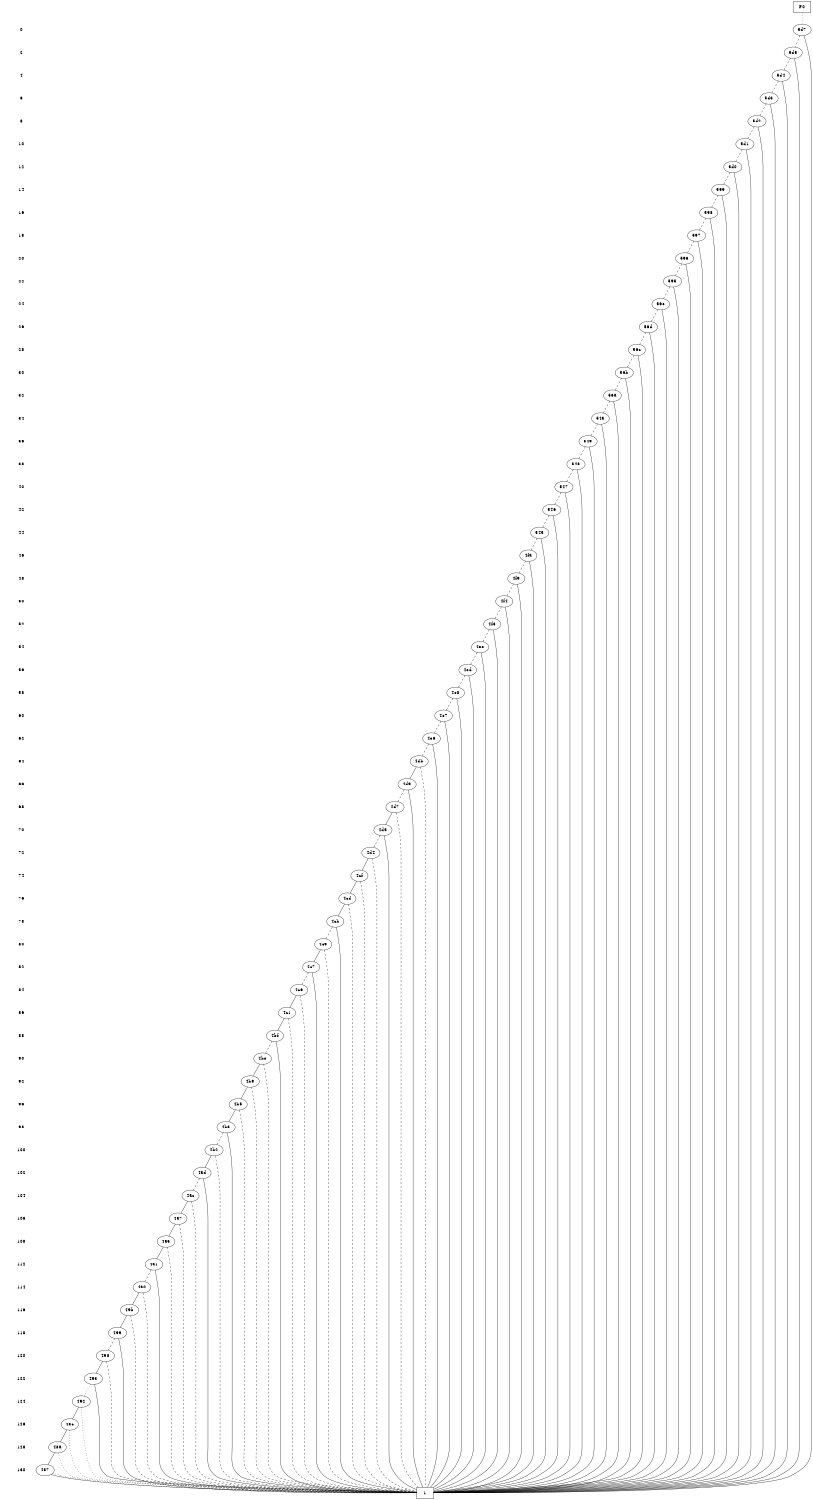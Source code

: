 digraph "DD" {
size = "7.5,10"
center = true;
edge [dir = none];
{ node [shape = plaintext];
  edge [style = invis];
  "CONST NODES" [style = invis];
" 0 " -> " 2 " -> " 4 " -> " 6 " -> " 8 " -> " 10 " -> " 12 " -> " 14 " -> " 16 " -> " 18 " -> " 20 " -> " 22 " -> " 24 " -> " 26 " -> " 28 " -> " 30 " -> " 32 " -> " 34 " -> " 36 " -> " 38 " -> " 40 " -> " 42 " -> " 44 " -> " 46 " -> " 48 " -> " 50 " -> " 52 " -> " 54 " -> " 56 " -> " 58 " -> " 60 " -> " 62 " -> " 64 " -> " 66 " -> " 68 " -> " 70 " -> " 72 " -> " 74 " -> " 76 " -> " 78 " -> " 80 " -> " 82 " -> " 84 " -> " 86 " -> " 88 " -> " 90 " -> " 92 " -> " 96 " -> " 98 " -> " 100 " -> " 102 " -> " 104 " -> " 106 " -> " 108 " -> " 112 " -> " 114 " -> " 116 " -> " 118 " -> " 120 " -> " 122 " -> " 124 " -> " 126 " -> " 128 " -> " 130 " -> "CONST NODES"; 
}
{ rank = same; node [shape = box]; edge [style = invis];
"F0"; }
{ rank = same; " 0 ";
"5d7";
}
{ rank = same; " 2 ";
"5d5";
}
{ rank = same; " 4 ";
"5d4";
}
{ rank = same; " 6 ";
"5d3";
}
{ rank = same; " 8 ";
"5d2";
}
{ rank = same; " 10 ";
"5d1";
}
{ rank = same; " 12 ";
"5d0";
}
{ rank = same; " 14 ";
"599";
}
{ rank = same; " 16 ";
"598";
}
{ rank = same; " 18 ";
"597";
}
{ rank = same; " 20 ";
"596";
}
{ rank = same; " 22 ";
"595";
}
{ rank = same; " 24 ";
"56e";
}
{ rank = same; " 26 ";
"56d";
}
{ rank = same; " 28 ";
"56c";
}
{ rank = same; " 30 ";
"56b";
}
{ rank = same; " 32 ";
"56a";
}
{ rank = same; " 34 ";
"54a";
}
{ rank = same; " 36 ";
"549";
}
{ rank = same; " 38 ";
"548";
}
{ rank = same; " 40 ";
"547";
}
{ rank = same; " 42 ";
"546";
}
{ rank = same; " 44 ";
"545";
}
{ rank = same; " 46 ";
"4fa";
}
{ rank = same; " 48 ";
"4f9";
}
{ rank = same; " 50 ";
"4f4";
}
{ rank = same; " 52 ";
"4f3";
}
{ rank = same; " 54 ";
"4ee";
}
{ rank = same; " 56 ";
"4ed";
}
{ rank = same; " 58 ";
"4e8";
}
{ rank = same; " 60 ";
"4e7";
}
{ rank = same; " 62 ";
"4e6";
}
{ rank = same; " 64 ";
"4db";
}
{ rank = same; " 66 ";
"4d9";
}
{ rank = same; " 68 ";
"4d7";
}
{ rank = same; " 70 ";
"4d5";
}
{ rank = same; " 72 ";
"4d4";
}
{ rank = same; " 74 ";
"4cf";
}
{ rank = same; " 76 ";
"4cd";
}
{ rank = same; " 78 ";
"4cb";
}
{ rank = same; " 80 ";
"4c9";
}
{ rank = same; " 82 ";
"4c7";
}
{ rank = same; " 84 ";
"4c6";
}
{ rank = same; " 86 ";
"4c1";
}
{ rank = same; " 88 ";
"4bf";
}
{ rank = same; " 90 ";
"4be";
}
{ rank = same; " 92 ";
"4b9";
}
{ rank = same; " 96 ";
"4b5";
}
{ rank = same; " 98 ";
"4b3";
}
{ rank = same; " 100 ";
"4b2";
}
{ rank = same; " 102 ";
"4ad";
}
{ rank = same; " 104 ";
"4ac";
}
{ rank = same; " 106 ";
"4a7";
}
{ rank = same; " 108 ";
"4a5";
}
{ rank = same; " 112 ";
"4a1";
}
{ rank = same; " 114 ";
"4a0";
}
{ rank = same; " 116 ";
"49b";
}
{ rank = same; " 118 ";
"499";
}
{ rank = same; " 120 ";
"498";
}
{ rank = same; " 122 ";
"493";
}
{ rank = same; " 124 ";
"492";
}
{ rank = same; " 126 ";
"48c";
}
{ rank = same; " 128 ";
"48a";
}
{ rank = same; " 130 ";
"487";
}
{ rank = same; "CONST NODES";
{ node [shape = box]; "401";
}
}
"F0" -> "5d7" [style = dotted];
"5d7" -> "401";
"5d7" -> "5d5" [style = dashed];
"5d5" -> "401";
"5d5" -> "5d4" [style = dashed];
"5d4" -> "401";
"5d4" -> "5d3" [style = dashed];
"5d3" -> "401";
"5d3" -> "5d2" [style = dashed];
"5d2" -> "401";
"5d2" -> "5d1" [style = dashed];
"5d1" -> "401";
"5d1" -> "5d0" [style = dashed];
"5d0" -> "401";
"5d0" -> "599" [style = dashed];
"599" -> "401";
"599" -> "598" [style = dashed];
"598" -> "401";
"598" -> "597" [style = dashed];
"597" -> "401";
"597" -> "596" [style = dashed];
"596" -> "401";
"596" -> "595" [style = dashed];
"595" -> "401";
"595" -> "56e" [style = dashed];
"56e" -> "401";
"56e" -> "56d" [style = dashed];
"56d" -> "401";
"56d" -> "56c" [style = dashed];
"56c" -> "401";
"56c" -> "56b" [style = dashed];
"56b" -> "401";
"56b" -> "56a" [style = dashed];
"56a" -> "401";
"56a" -> "54a" [style = dashed];
"54a" -> "401";
"54a" -> "549" [style = dashed];
"549" -> "401";
"549" -> "548" [style = dashed];
"548" -> "401";
"548" -> "547" [style = dashed];
"547" -> "401";
"547" -> "546" [style = dashed];
"546" -> "401";
"546" -> "545" [style = dashed];
"545" -> "401";
"545" -> "4fa" [style = dashed];
"4fa" -> "401";
"4fa" -> "4f9" [style = dashed];
"4f9" -> "401";
"4f9" -> "4f4" [style = dashed];
"4f4" -> "401";
"4f4" -> "4f3" [style = dashed];
"4f3" -> "401";
"4f3" -> "4ee" [style = dashed];
"4ee" -> "401";
"4ee" -> "4ed" [style = dashed];
"4ed" -> "401";
"4ed" -> "4e8" [style = dashed];
"4e8" -> "401";
"4e8" -> "4e7" [style = dashed];
"4e7" -> "401";
"4e7" -> "4e6" [style = dashed];
"4e6" -> "401";
"4e6" -> "4db" [style = dashed];
"4db" -> "4d9";
"4db" -> "401" [style = dashed];
"4d9" -> "401";
"4d9" -> "4d7" [style = dashed];
"4d7" -> "4d5";
"4d7" -> "401" [style = dashed];
"4d5" -> "401";
"4d5" -> "4d4" [style = dashed];
"4d4" -> "4cf";
"4d4" -> "401" [style = dashed];
"4cf" -> "4cd";
"4cf" -> "401" [style = dashed];
"4cd" -> "4cb";
"4cd" -> "401" [style = dashed];
"4cb" -> "401";
"4cb" -> "4c9" [style = dashed];
"4c9" -> "4c7";
"4c9" -> "401" [style = dashed];
"4c7" -> "401";
"4c7" -> "4c6" [style = dashed];
"4c6" -> "4c1";
"4c6" -> "401" [style = dashed];
"4c1" -> "4bf";
"4c1" -> "401" [style = dashed];
"4bf" -> "401";
"4bf" -> "4be" [style = dashed];
"4be" -> "4b9";
"4be" -> "401" [style = dashed];
"4b9" -> "4b5";
"4b9" -> "401" [style = dashed];
"4b5" -> "4b3";
"4b5" -> "401" [style = dashed];
"4b3" -> "401";
"4b3" -> "4b2" [style = dashed];
"4b2" -> "4ad";
"4b2" -> "401" [style = dashed];
"4ad" -> "401";
"4ad" -> "4ac" [style = dashed];
"4ac" -> "4a7";
"4ac" -> "401" [style = dashed];
"4a7" -> "4a5";
"4a7" -> "401" [style = dashed];
"4a5" -> "4a1";
"4a5" -> "401" [style = dashed];
"4a1" -> "401";
"4a1" -> "4a0" [style = dashed];
"4a0" -> "49b";
"4a0" -> "401" [style = dashed];
"49b" -> "499";
"49b" -> "401" [style = dashed];
"499" -> "401";
"499" -> "498" [style = dashed];
"498" -> "493";
"498" -> "401" [style = dashed];
"493" -> "401";
"493" -> "492" [style = dotted];
"492" -> "48c";
"492" -> "401" [style = dotted];
"48c" -> "48a";
"48c" -> "401" [style = dotted];
"48a" -> "487";
"48a" -> "401" [style = dotted];
"487" -> "401";
"487" -> "401" [style = dotted];
"401" [label = "1"];
}
